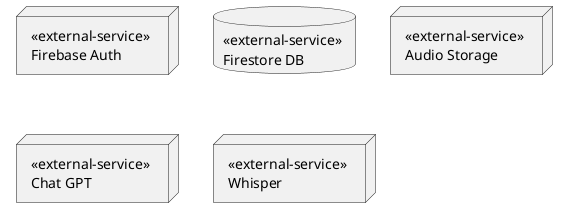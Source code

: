 @startuml external-services-definitions

!startsub FIREBASE_AUTH
node "<<external-service>> \nFirebase Auth" as FirebaseAuth
!endsub

!startsub FIRESTORE_DB
database "<<external-service>> \nFirestore DB" as FirestoreDB
!endsub

!startsub AUDIO_STORAGE
node "<<external-service>> \nAudio Storage" as AudioStorage
!endsub

!startsub CHAT_GPT
node "<<external-service>> \nChat GPT" as ChatGPT
!endsub

!startsub WHISPER
node "<<external-service>> \nWhisper" as Whisper
!endsub

@enduml